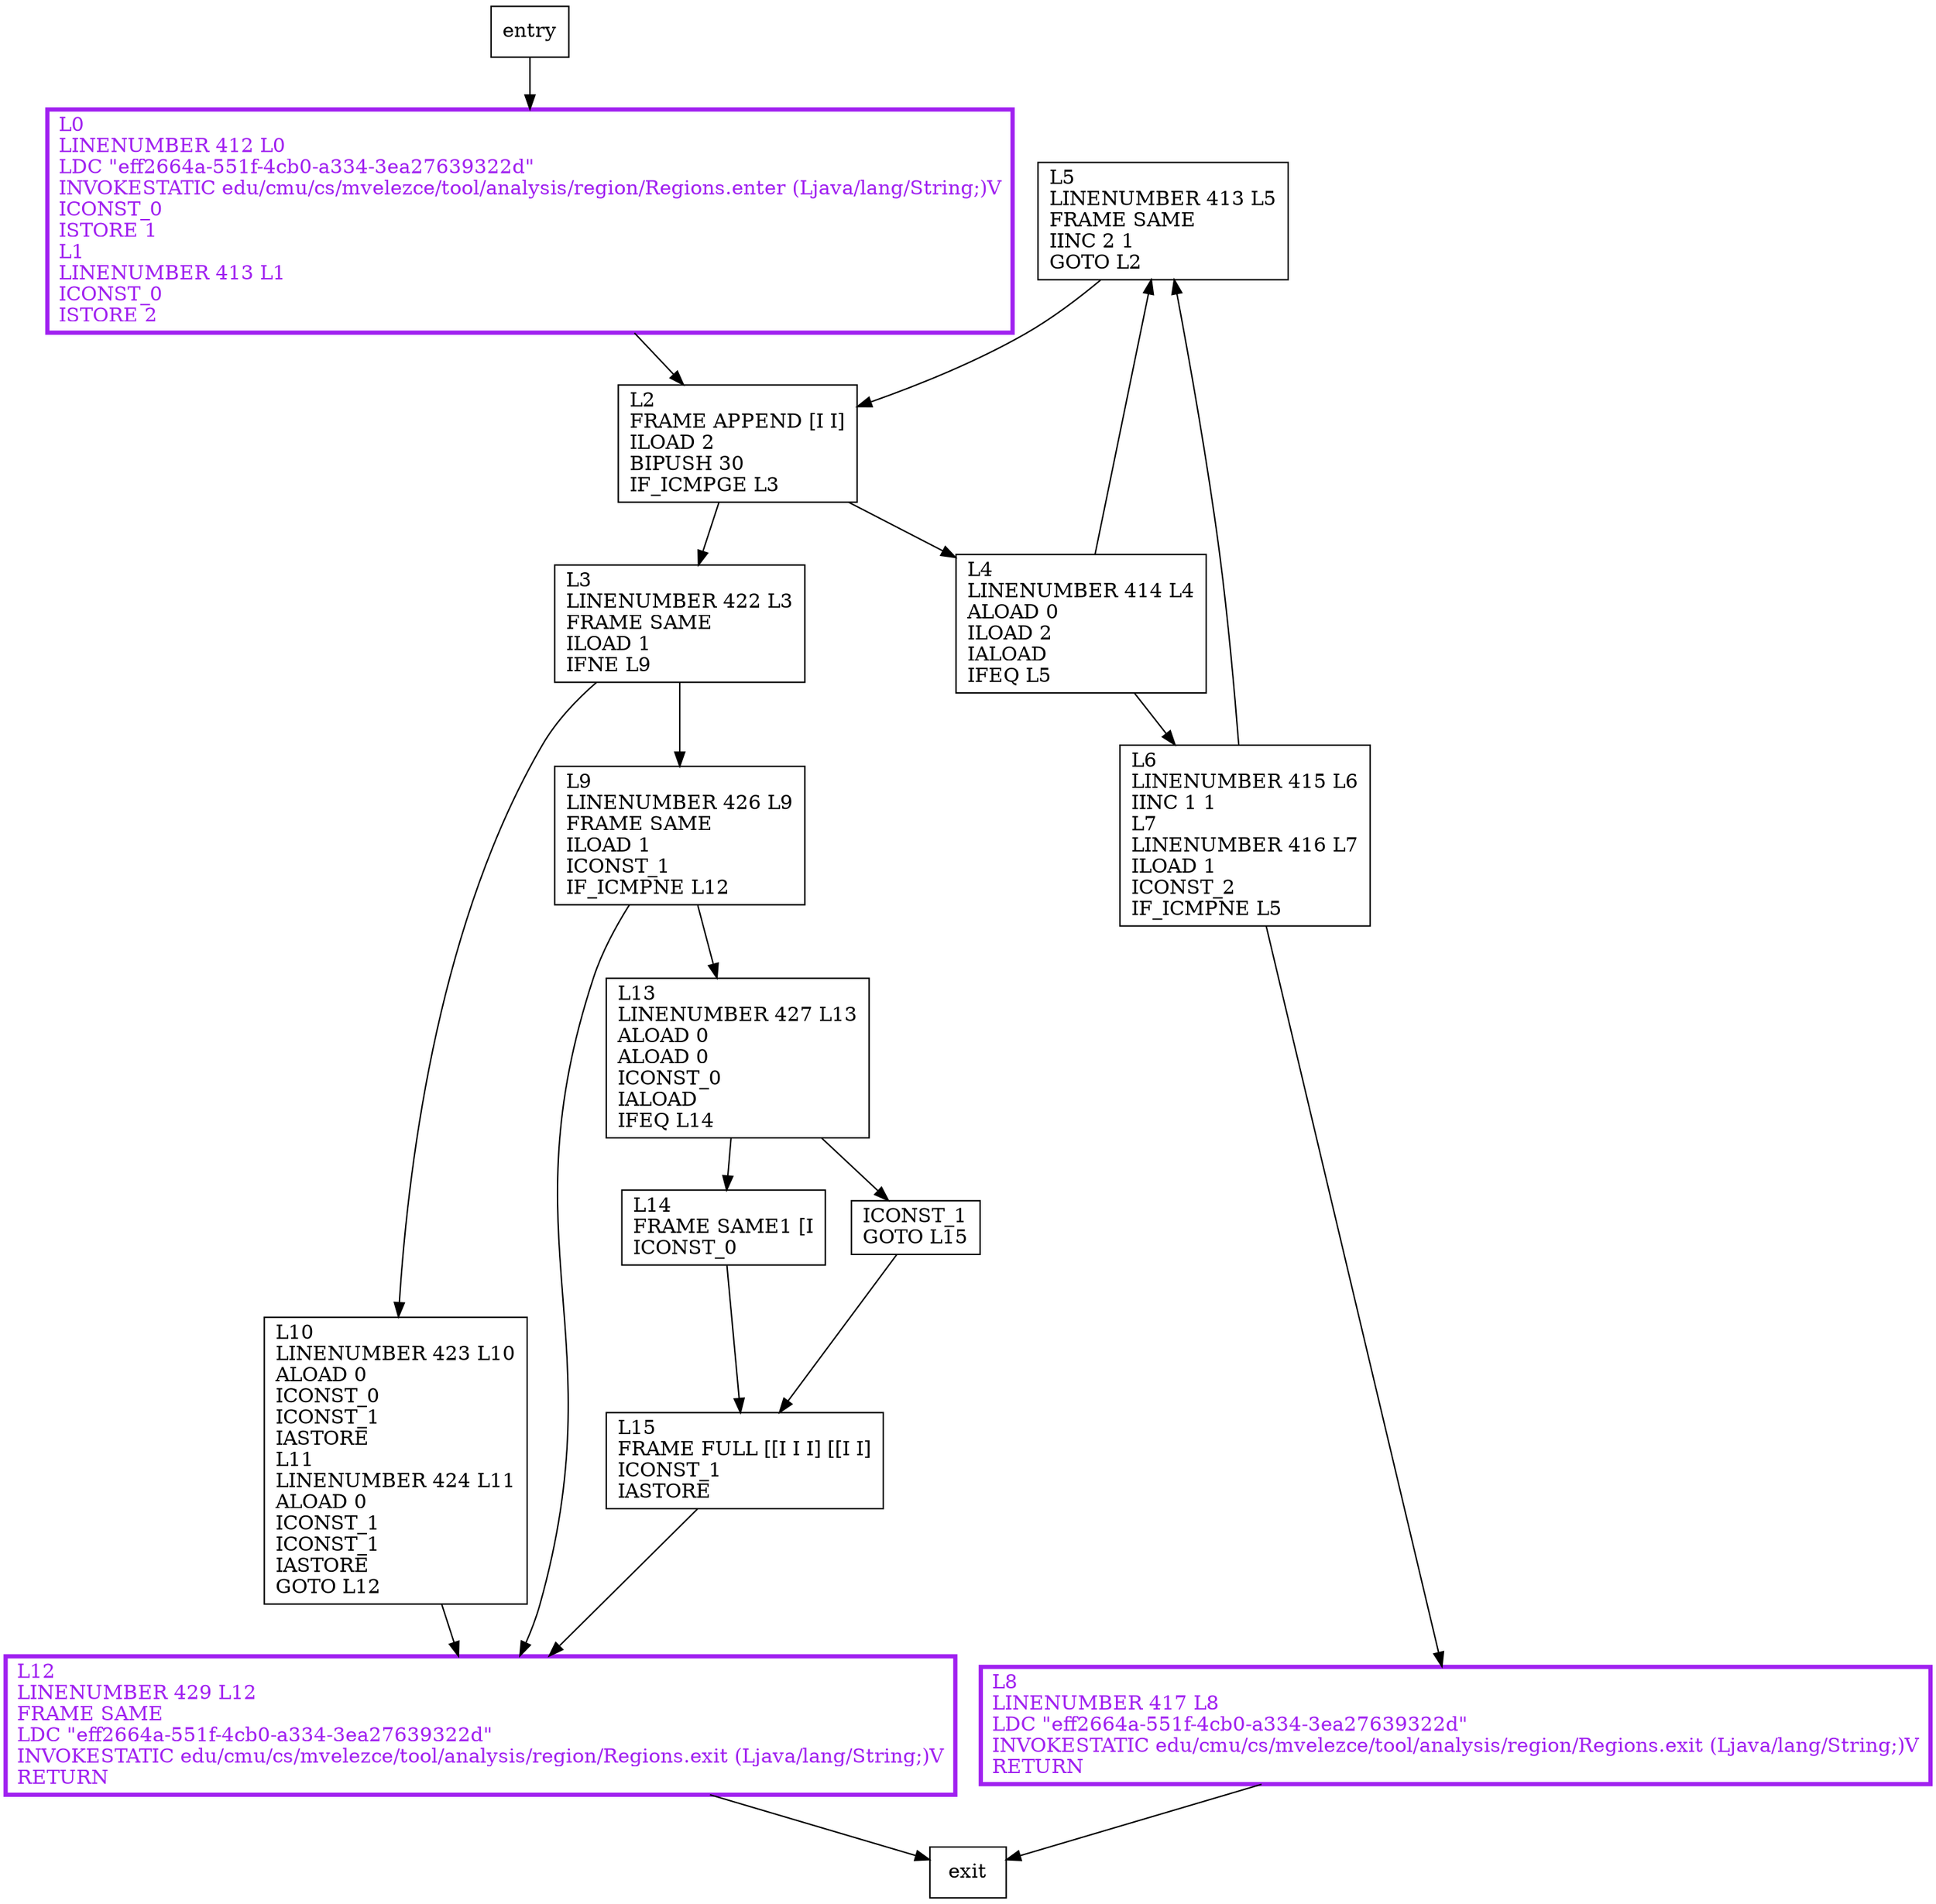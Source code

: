digraph patchDistanceCodesForBuggyDecoders {
node [shape=record];
473524237 [label="L5\lLINENUMBER 413 L5\lFRAME SAME\lIINC 2 1\lGOTO L2\l"];
1107985860 [label="L4\lLINENUMBER 414 L4\lALOAD 0\lILOAD 2\lIALOAD\lIFEQ L5\l"];
478489615 [label="L8\lLINENUMBER 417 L8\lLDC \"eff2664a-551f-4cb0-a334-3ea27639322d\"\lINVOKESTATIC edu/cmu/cs/mvelezce/tool/analysis/region/Regions.exit (Ljava/lang/String;)V\lRETURN\l"];
330551672 [label="L12\lLINENUMBER 429 L12\lFRAME SAME\lLDC \"eff2664a-551f-4cb0-a334-3ea27639322d\"\lINVOKESTATIC edu/cmu/cs/mvelezce/tool/analysis/region/Regions.exit (Ljava/lang/String;)V\lRETURN\l"];
616881582 [label="L13\lLINENUMBER 427 L13\lALOAD 0\lALOAD 0\lICONST_0\lIALOAD\lIFEQ L14\l"];
129498568 [label="L15\lFRAME FULL [[I I I] [[I I]\lICONST_1\lIASTORE\l"];
1570358965 [label="L9\lLINENUMBER 426 L9\lFRAME SAME\lILOAD 1\lICONST_1\lIF_ICMPNE L12\l"];
171421438 [label="L2\lFRAME APPEND [I I]\lILOAD 2\lBIPUSH 30\lIF_ICMPGE L3\l"];
79644918 [label="L3\lLINENUMBER 422 L3\lFRAME SAME\lILOAD 1\lIFNE L9\l"];
939199469 [label="L14\lFRAME SAME1 [I\lICONST_0\l"];
176342513 [label="ICONST_1\lGOTO L15\l"];
800735172 [label="L0\lLINENUMBER 412 L0\lLDC \"eff2664a-551f-4cb0-a334-3ea27639322d\"\lINVOKESTATIC edu/cmu/cs/mvelezce/tool/analysis/region/Regions.enter (Ljava/lang/String;)V\lICONST_0\lISTORE 1\lL1\lLINENUMBER 413 L1\lICONST_0\lISTORE 2\l"];
644052207 [label="L10\lLINENUMBER 423 L10\lALOAD 0\lICONST_0\lICONST_1\lIASTORE\lL11\lLINENUMBER 424 L11\lALOAD 0\lICONST_1\lICONST_1\lIASTORE\lGOTO L12\l"];
1652764753 [label="L6\lLINENUMBER 415 L6\lIINC 1 1\lL7\lLINENUMBER 416 L7\lILOAD 1\lICONST_2\lIF_ICMPNE L5\l"];
entry;
exit;
473524237 -> 171421438;
1107985860 -> 473524237;
1107985860 -> 1652764753;
478489615 -> exit;
330551672 -> exit;
616881582 -> 939199469;
616881582 -> 176342513;
129498568 -> 330551672;
1570358965 -> 330551672;
1570358965 -> 616881582;
171421438 -> 79644918;
171421438 -> 1107985860;
entry -> 800735172;
79644918 -> 644052207;
79644918 -> 1570358965;
939199469 -> 129498568;
176342513 -> 129498568;
800735172 -> 171421438;
644052207 -> 330551672;
1652764753 -> 473524237;
1652764753 -> 478489615;
800735172[fontcolor="purple", penwidth=3, color="purple"];
478489615[fontcolor="purple", penwidth=3, color="purple"];
330551672[fontcolor="purple", penwidth=3, color="purple"];
}

